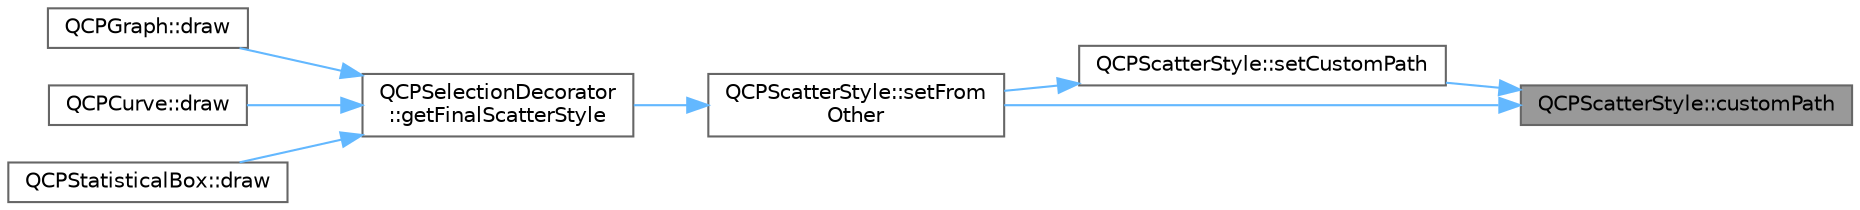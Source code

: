digraph "QCPScatterStyle::customPath"
{
 // LATEX_PDF_SIZE
  bgcolor="transparent";
  edge [fontname=Helvetica,fontsize=10,labelfontname=Helvetica,labelfontsize=10];
  node [fontname=Helvetica,fontsize=10,shape=box,height=0.2,width=0.4];
  rankdir="RL";
  Node1 [label="QCPScatterStyle::customPath",height=0.2,width=0.4,color="gray40", fillcolor="grey60", style="filled", fontcolor="black",tooltip=" "];
  Node1 -> Node2 [dir="back",color="steelblue1",style="solid"];
  Node2 [label="QCPScatterStyle::setCustomPath",height=0.2,width=0.4,color="grey40", fillcolor="white", style="filled",URL="$class_q_c_p_scatter_style.html#a96a3e949f90b2afe5677ca9412a12a1e",tooltip=" "];
  Node2 -> Node3 [dir="back",color="steelblue1",style="solid"];
  Node3 [label="QCPScatterStyle::setFrom\lOther",height=0.2,width=0.4,color="grey40", fillcolor="white", style="filled",URL="$class_q_c_p_scatter_style.html#a7d59ba8864914f765817841089e436f1",tooltip=" "];
  Node3 -> Node4 [dir="back",color="steelblue1",style="solid"];
  Node4 [label="QCPSelectionDecorator\l::getFinalScatterStyle",height=0.2,width=0.4,color="grey40", fillcolor="white", style="filled",URL="$class_q_c_p_selection_decorator.html#a1277b373248896bc70e8cc1de96da9fa",tooltip=" "];
  Node4 -> Node5 [dir="back",color="steelblue1",style="solid"];
  Node5 [label="QCPGraph::draw",height=0.2,width=0.4,color="grey40", fillcolor="white", style="filled",URL="$class_q_c_p_graph.html#a2b0849598f06e834b43ce18cd13bcdc3",tooltip=" "];
  Node4 -> Node6 [dir="back",color="steelblue1",style="solid"];
  Node6 [label="QCPCurve::draw",height=0.2,width=0.4,color="grey40", fillcolor="white", style="filled",URL="$class_q_c_p_curve.html#ac199d41d23865cd68bd7b598308a4433",tooltip=" "];
  Node4 -> Node7 [dir="back",color="steelblue1",style="solid"];
  Node7 [label="QCPStatisticalBox::draw",height=0.2,width=0.4,color="grey40", fillcolor="white", style="filled",URL="$class_q_c_p_statistical_box.html#afcff35fa79728cfe10e80e0702014fea",tooltip=" "];
  Node1 -> Node3 [dir="back",color="steelblue1",style="solid"];
}
